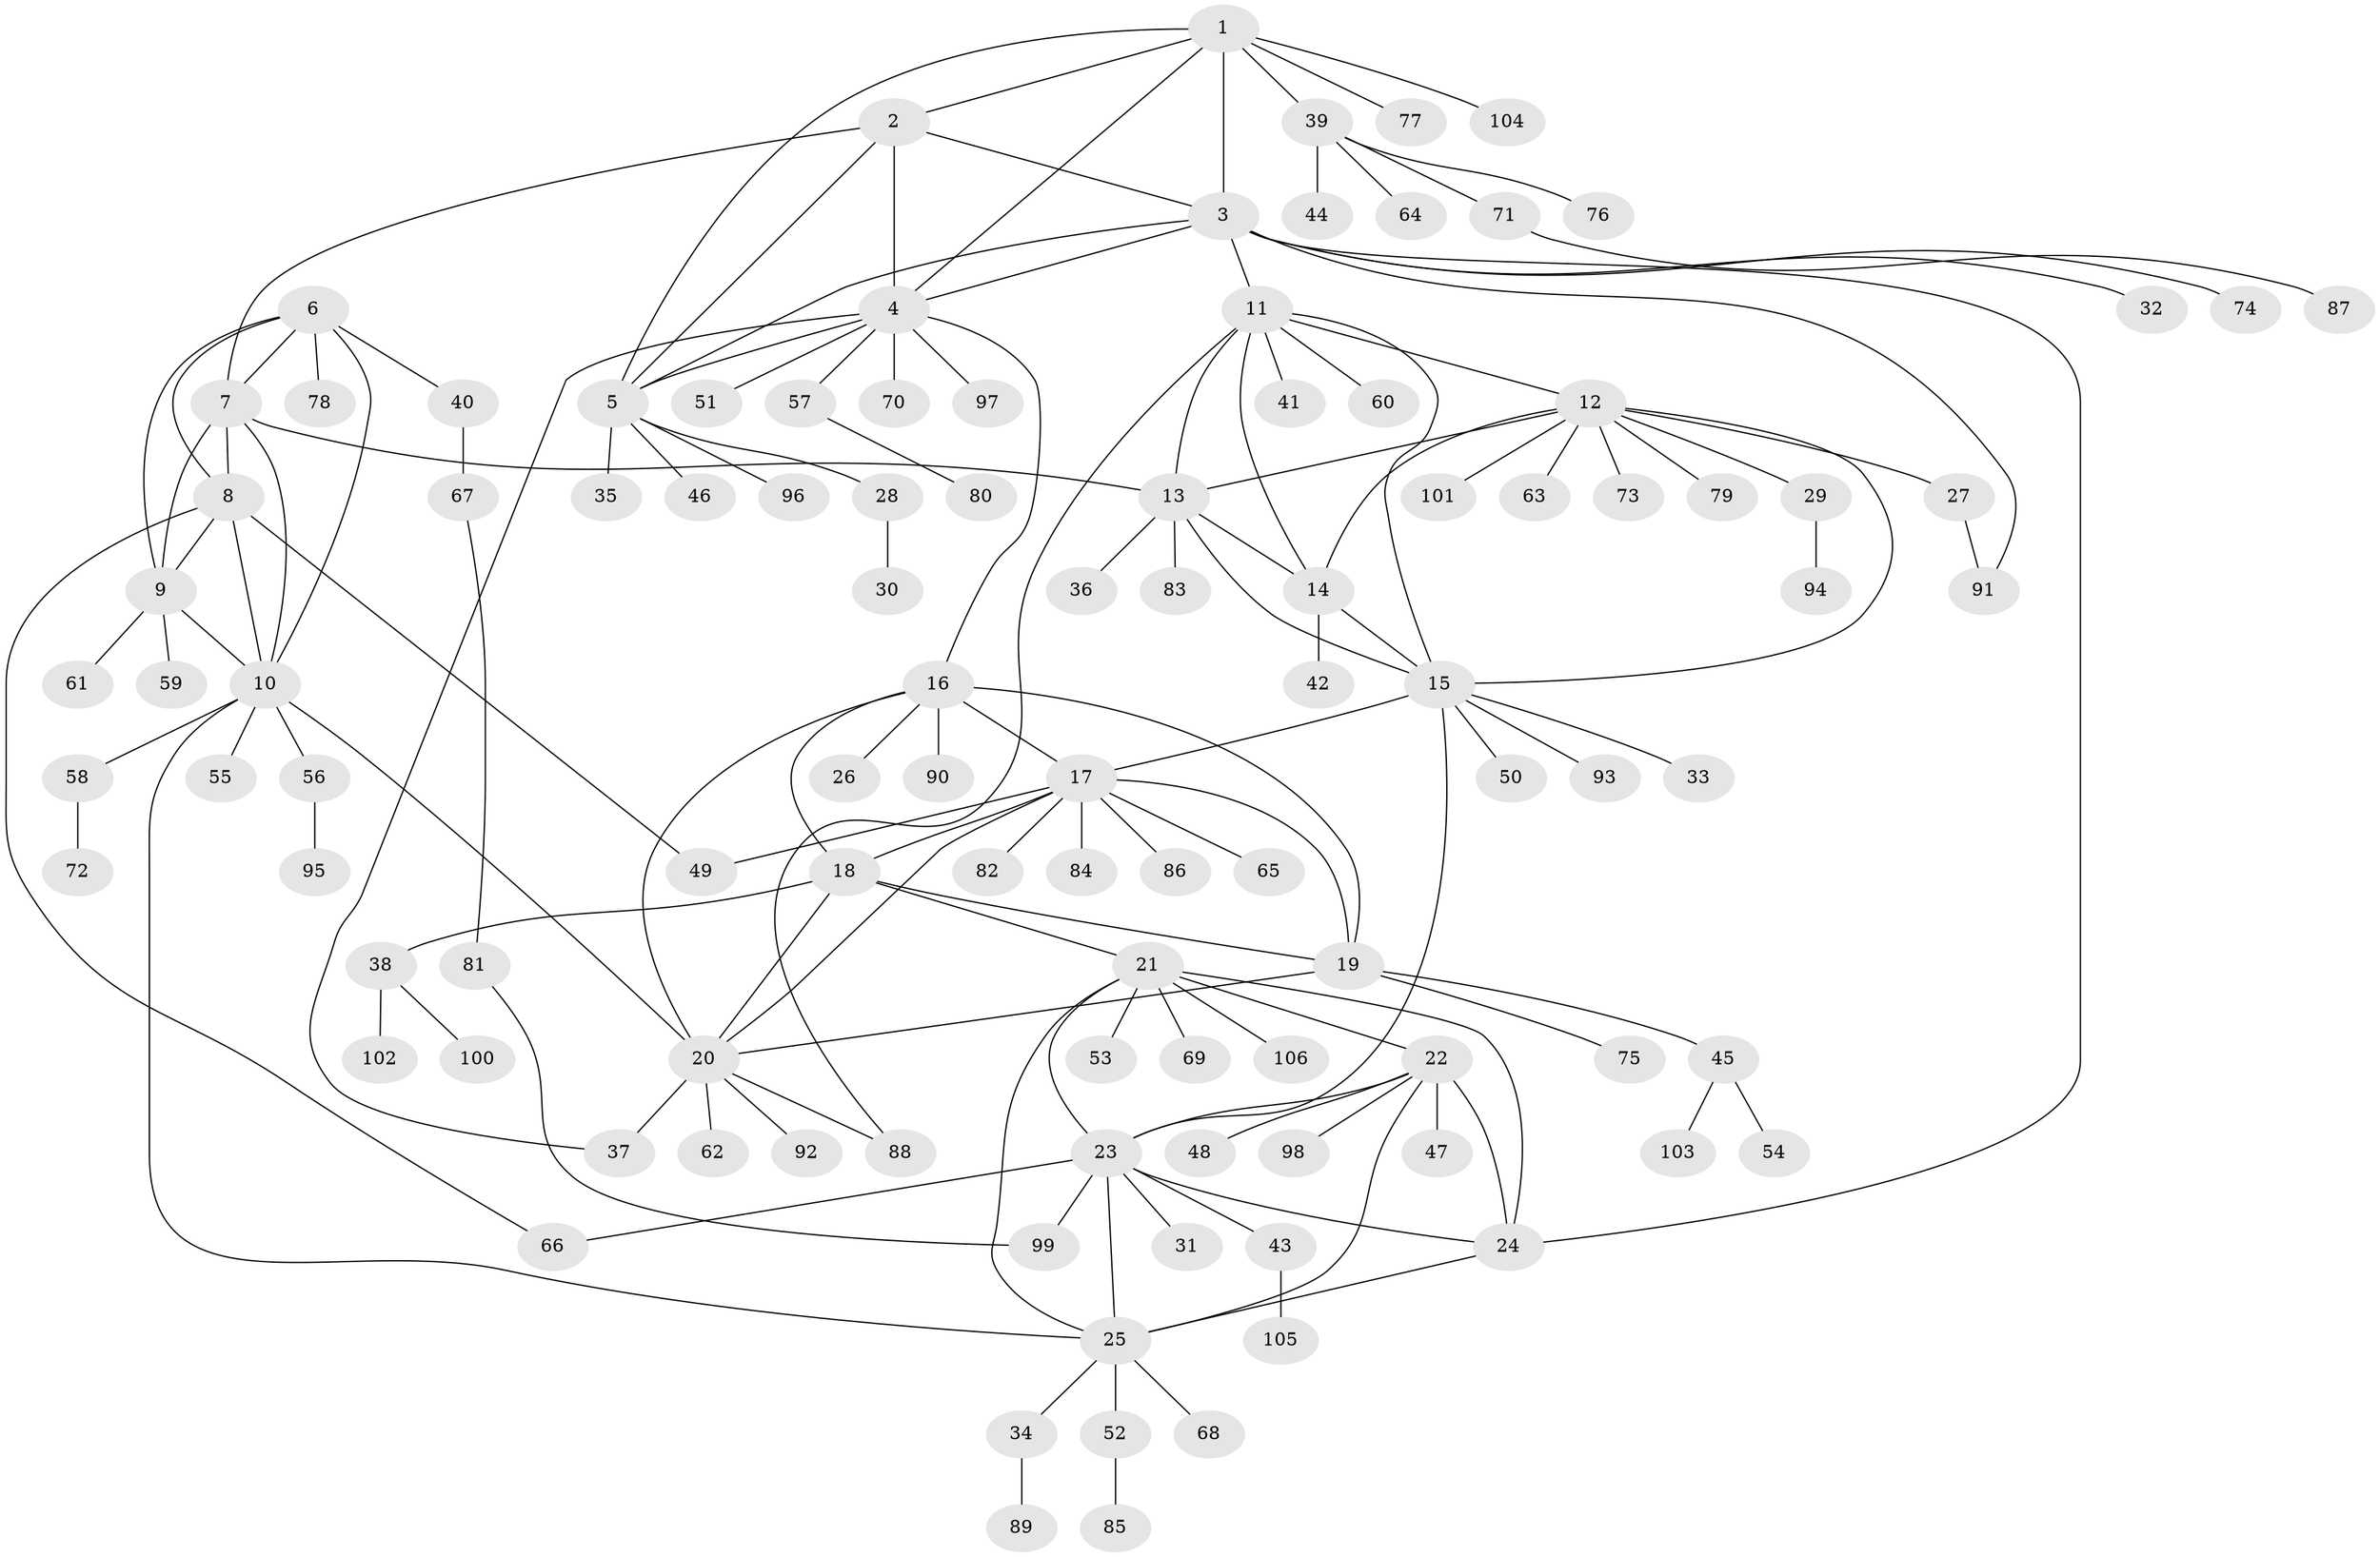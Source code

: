 // coarse degree distribution, {5: 0.09433962264150944, 1: 0.7924528301886793, 2: 0.018867924528301886, 8: 0.018867924528301886, 11: 0.05660377358490566, 10: 0.018867924528301886}
// Generated by graph-tools (version 1.1) at 2025/58/03/04/25 21:58:31]
// undirected, 106 vertices, 147 edges
graph export_dot {
graph [start="1"]
  node [color=gray90,style=filled];
  1;
  2;
  3;
  4;
  5;
  6;
  7;
  8;
  9;
  10;
  11;
  12;
  13;
  14;
  15;
  16;
  17;
  18;
  19;
  20;
  21;
  22;
  23;
  24;
  25;
  26;
  27;
  28;
  29;
  30;
  31;
  32;
  33;
  34;
  35;
  36;
  37;
  38;
  39;
  40;
  41;
  42;
  43;
  44;
  45;
  46;
  47;
  48;
  49;
  50;
  51;
  52;
  53;
  54;
  55;
  56;
  57;
  58;
  59;
  60;
  61;
  62;
  63;
  64;
  65;
  66;
  67;
  68;
  69;
  70;
  71;
  72;
  73;
  74;
  75;
  76;
  77;
  78;
  79;
  80;
  81;
  82;
  83;
  84;
  85;
  86;
  87;
  88;
  89;
  90;
  91;
  92;
  93;
  94;
  95;
  96;
  97;
  98;
  99;
  100;
  101;
  102;
  103;
  104;
  105;
  106;
  1 -- 2;
  1 -- 3;
  1 -- 4;
  1 -- 5;
  1 -- 39;
  1 -- 77;
  1 -- 104;
  2 -- 3;
  2 -- 4;
  2 -- 5;
  2 -- 7;
  3 -- 4;
  3 -- 5;
  3 -- 11;
  3 -- 24;
  3 -- 32;
  3 -- 74;
  3 -- 91;
  4 -- 5;
  4 -- 16;
  4 -- 37;
  4 -- 51;
  4 -- 57;
  4 -- 70;
  4 -- 97;
  5 -- 28;
  5 -- 35;
  5 -- 46;
  5 -- 96;
  6 -- 7;
  6 -- 8;
  6 -- 9;
  6 -- 10;
  6 -- 40;
  6 -- 78;
  7 -- 8;
  7 -- 9;
  7 -- 10;
  7 -- 13;
  8 -- 9;
  8 -- 10;
  8 -- 49;
  8 -- 66;
  9 -- 10;
  9 -- 59;
  9 -- 61;
  10 -- 20;
  10 -- 25;
  10 -- 55;
  10 -- 56;
  10 -- 58;
  11 -- 12;
  11 -- 13;
  11 -- 14;
  11 -- 15;
  11 -- 41;
  11 -- 60;
  11 -- 88;
  12 -- 13;
  12 -- 14;
  12 -- 15;
  12 -- 27;
  12 -- 29;
  12 -- 63;
  12 -- 73;
  12 -- 79;
  12 -- 101;
  13 -- 14;
  13 -- 15;
  13 -- 36;
  13 -- 83;
  14 -- 15;
  14 -- 42;
  15 -- 17;
  15 -- 23;
  15 -- 33;
  15 -- 50;
  15 -- 93;
  16 -- 17;
  16 -- 18;
  16 -- 19;
  16 -- 20;
  16 -- 26;
  16 -- 90;
  17 -- 18;
  17 -- 19;
  17 -- 20;
  17 -- 49;
  17 -- 65;
  17 -- 82;
  17 -- 84;
  17 -- 86;
  18 -- 19;
  18 -- 20;
  18 -- 21;
  18 -- 38;
  19 -- 20;
  19 -- 45;
  19 -- 75;
  20 -- 37;
  20 -- 62;
  20 -- 88;
  20 -- 92;
  21 -- 22;
  21 -- 23;
  21 -- 24;
  21 -- 25;
  21 -- 53;
  21 -- 69;
  21 -- 106;
  22 -- 23;
  22 -- 24;
  22 -- 25;
  22 -- 47;
  22 -- 48;
  22 -- 98;
  23 -- 24;
  23 -- 25;
  23 -- 31;
  23 -- 43;
  23 -- 66;
  23 -- 99;
  24 -- 25;
  25 -- 34;
  25 -- 52;
  25 -- 68;
  27 -- 91;
  28 -- 30;
  29 -- 94;
  34 -- 89;
  38 -- 100;
  38 -- 102;
  39 -- 44;
  39 -- 64;
  39 -- 71;
  39 -- 76;
  40 -- 67;
  43 -- 105;
  45 -- 54;
  45 -- 103;
  52 -- 85;
  56 -- 95;
  57 -- 80;
  58 -- 72;
  67 -- 81;
  71 -- 87;
  81 -- 99;
}
